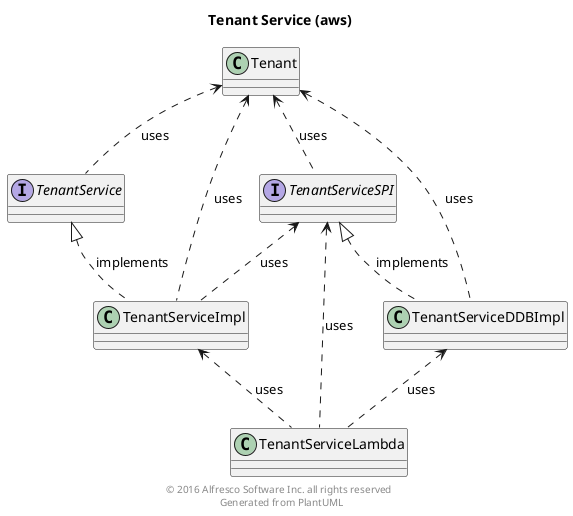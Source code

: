 @startuml

title Tenant Service (aws)



interface TenantService
interface TenantServiceSPI

class Tenant
class TenantServiceDDBImpl
class TenantServiceImpl
class TenantServiceLambda


Tenant <.. TenantService : uses
Tenant <.. TenantServiceDDBImpl : uses
Tenant <.. TenantServiceImpl : uses
Tenant <.. TenantServiceSPI : uses
TenantServiceDDBImpl <.. TenantServiceLambda : uses
TenantServiceImpl <.. TenantServiceLambda : uses
TenantServiceSPI <.. TenantServiceImpl : uses
TenantServiceSPI <.. TenantServiceLambda : uses

TenantService <|.. TenantServiceImpl : implements
TenantServiceSPI <|.. TenantServiceDDBImpl : implements

center footer © 2016 Alfresco Software Inc. all rights reserved \n Generated from PlantUML

@enduml